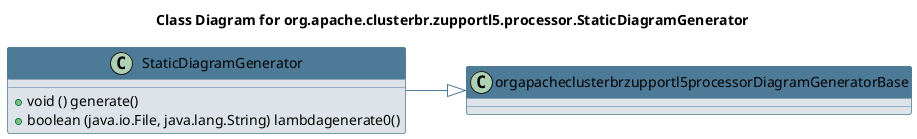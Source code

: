 @startuml 
skinparam class { 
 BackgroundColor #DEE3E9 
 ArrowColor #4D7A97 
 BorderColor #4D7A97 
}
left to right direction 
title Class Diagram for org.apache.clusterbr.zupportl5.processor.StaticDiagramGenerator
skinparam titleBackgroundColor White
skinparam classHeaderBackgroundColor #4D7A97 
skinparam stereotypeCBackgroundColor #F8981D 

class StaticDiagramGenerator {
 + void () generate()
 + boolean (java.io.File, java.lang.String) lambdagenerate0()
}
StaticDiagramGenerator --|> orgapacheclusterbrzupportl5processorDiagramGeneratorBase
@enduml